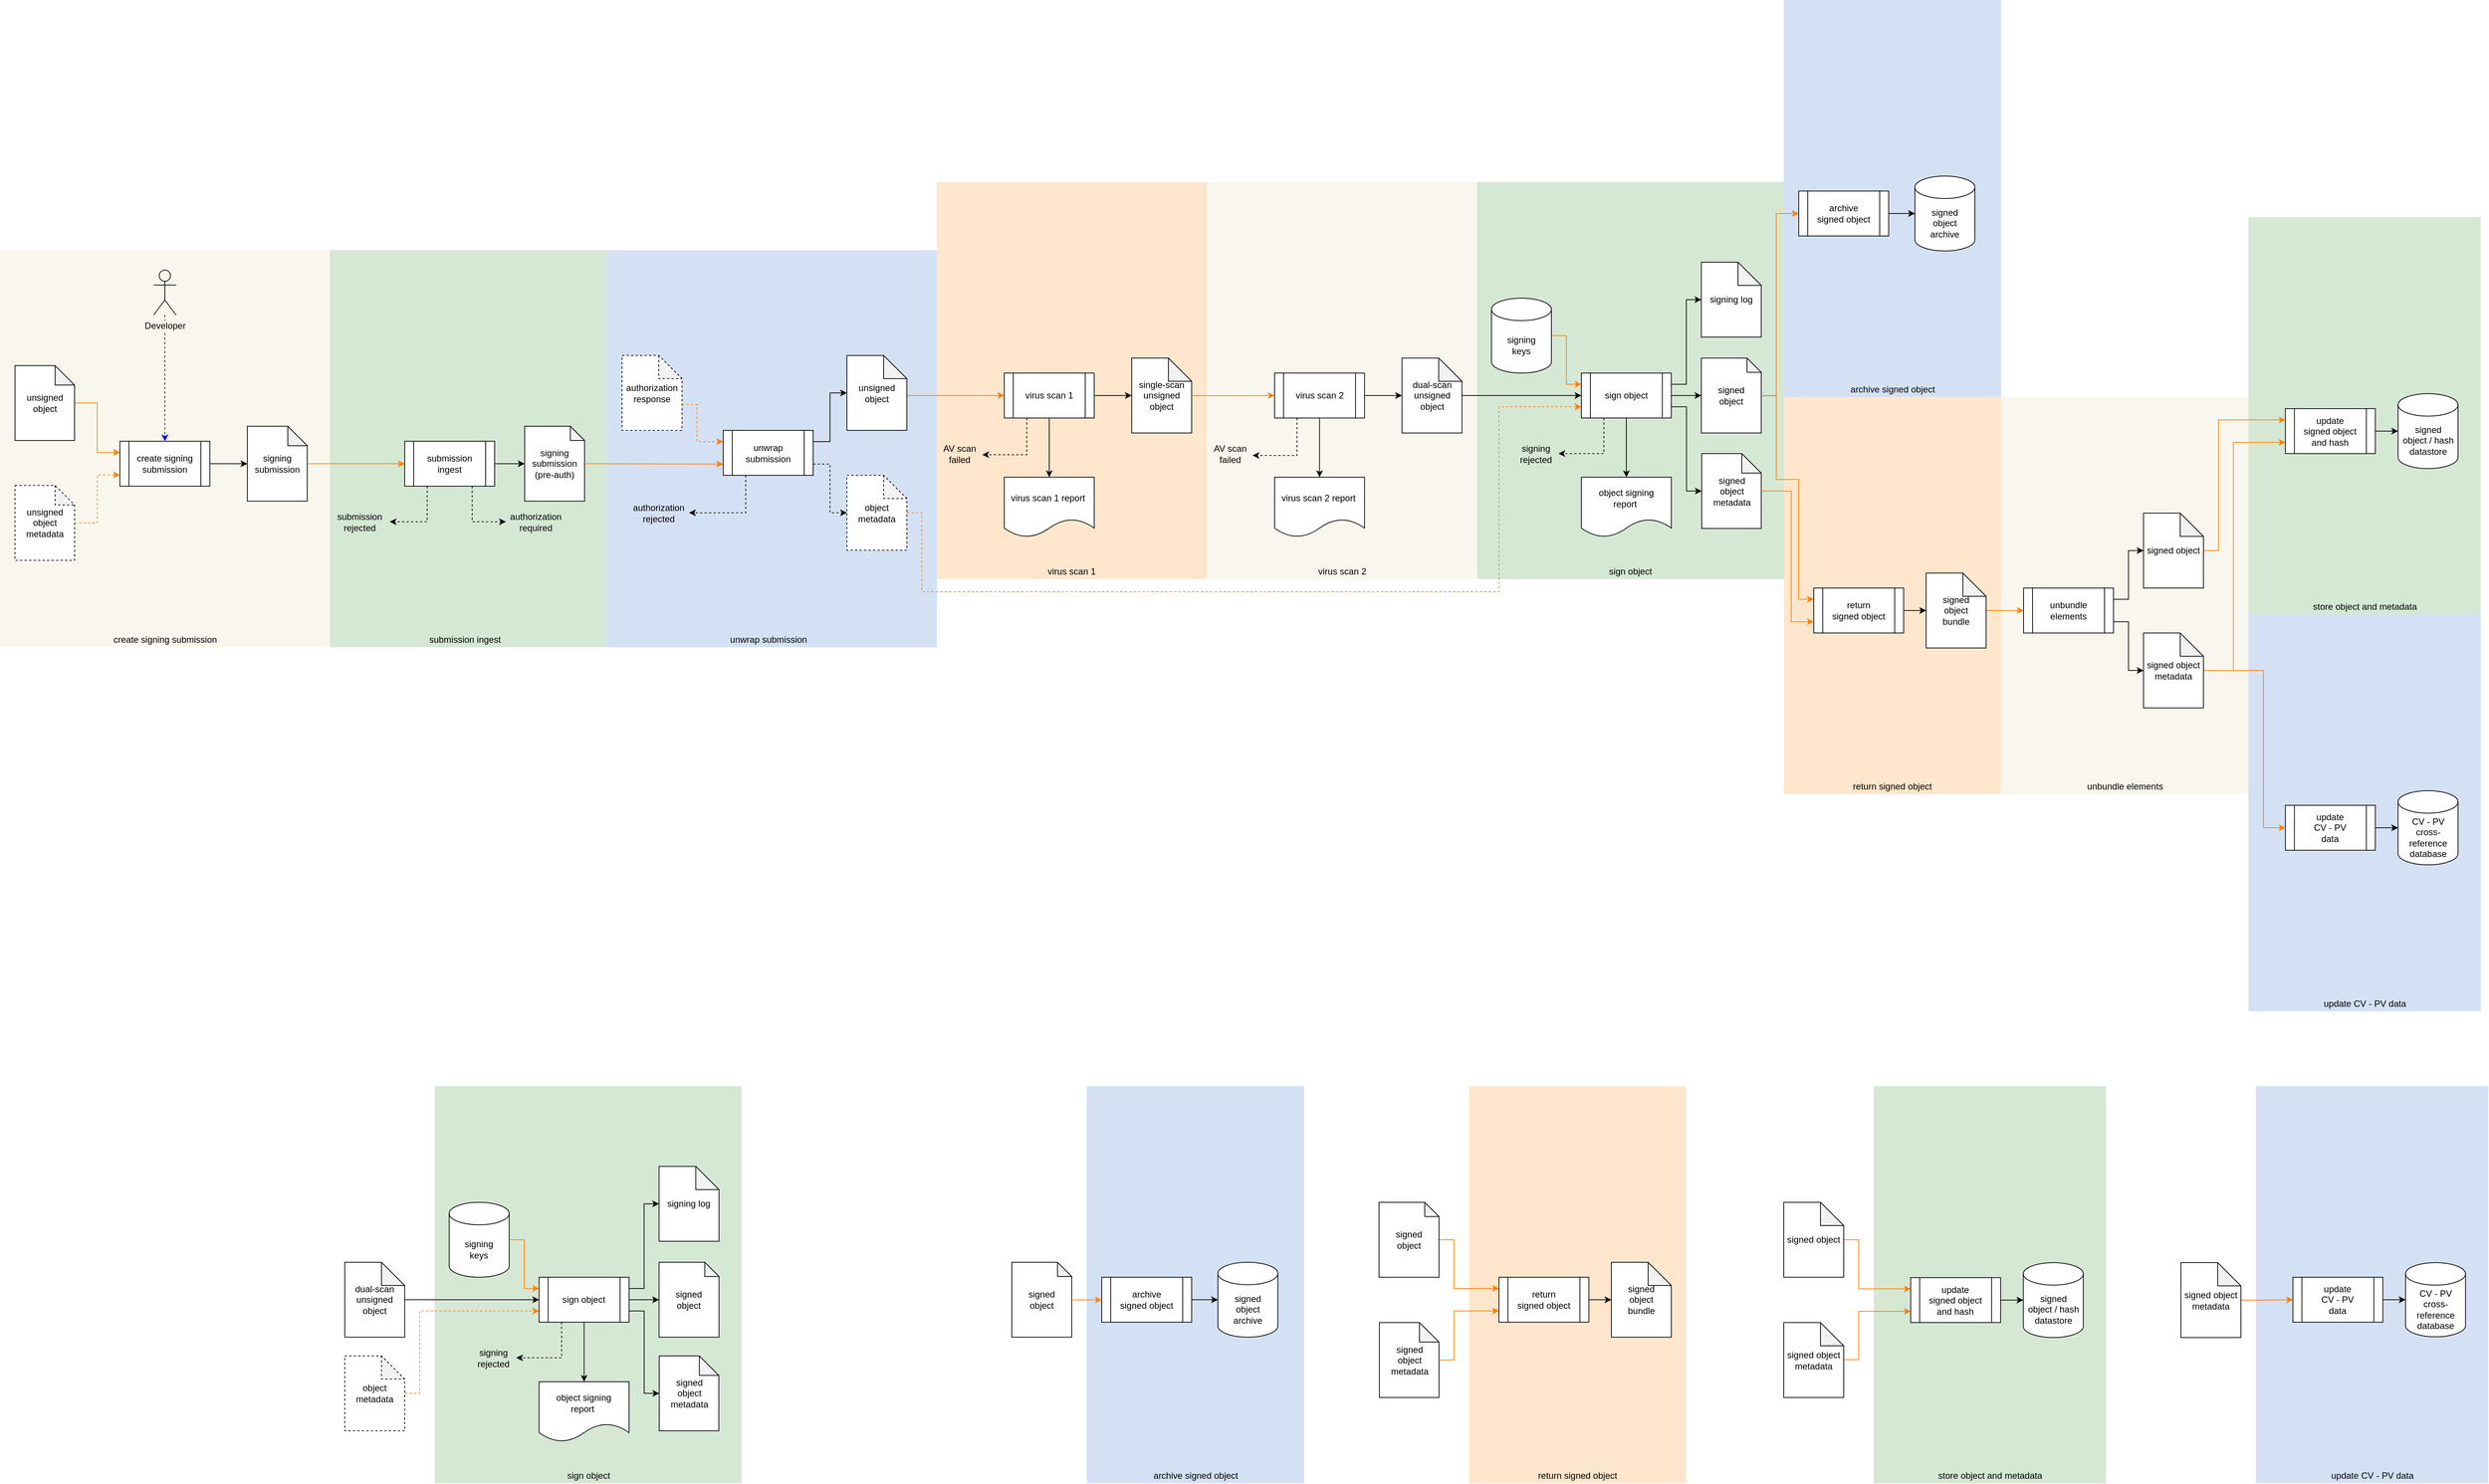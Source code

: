 <mxfile version="16.1.2" type="device"><diagram id="cmpXYvQYOxmgwdgMSDEy" name="Page-1"><mxGraphModel dx="2756" dy="334" grid="1" gridSize="10" guides="1" tooltips="1" connect="1" arrows="1" fold="1" page="0" pageScale="1" pageWidth="850" pageHeight="1100" math="0" shadow="0"><root><mxCell id="0"/><mxCell id="1" parent="0"/><mxCell id="w0ObExXYRD_VKfMTqr2Q-119" value="" style="rounded=0;whiteSpace=wrap;html=1;strokeColor=none;fillColor=#D5E8D4;" parent="1" vertex="1"><mxGeometry x="3110" y="1740" width="310" height="530" as="geometry"/></mxCell><mxCell id="w0ObExXYRD_VKfMTqr2Q-144" value="" style="rounded=0;whiteSpace=wrap;html=1;strokeColor=none;fillColor=#D4E1F5;" parent="1" vertex="1"><mxGeometry x="3110" y="2270" width="310" height="530" as="geometry"/></mxCell><mxCell id="w0ObExXYRD_VKfMTqr2Q-120" value="" style="rounded=0;whiteSpace=wrap;html=1;strokeColor=none;fillColor=#F9F7ED;" parent="1" vertex="1"><mxGeometry x="2780" y="1980" width="330" height="530" as="geometry"/></mxCell><mxCell id="w0ObExXYRD_VKfMTqr2Q-109" value="" style="rounded=0;whiteSpace=wrap;html=1;strokeColor=none;fillColor=#FFE6CC;" parent="1" vertex="1"><mxGeometry x="2490" y="1980" width="290" height="530" as="geometry"/></mxCell><mxCell id="w0ObExXYRD_VKfMTqr2Q-81" value="" style="rounded=0;whiteSpace=wrap;html=1;strokeColor=none;fillColor=#D5E8D4;" parent="1" vertex="1"><mxGeometry x="2080.64" y="1693" width="409.36" height="530" as="geometry"/></mxCell><mxCell id="w0ObExXYRD_VKfMTqr2Q-88" value="" style="rounded=0;whiteSpace=wrap;html=1;strokeColor=none;fillColor=#D4E1F5;" parent="1" vertex="1"><mxGeometry x="2490" y="1450" width="290" height="530" as="geometry"/></mxCell><mxCell id="w0ObExXYRD_VKfMTqr2Q-1" value="" style="rounded=0;whiteSpace=wrap;html=1;strokeColor=none;fillColor=#F9F7ED;" parent="1" vertex="1"><mxGeometry x="110" y="1784" width="440" height="530" as="geometry"/></mxCell><mxCell id="w0ObExXYRD_VKfMTqr2Q-2" value="" style="rounded=0;whiteSpace=wrap;html=1;strokeColor=none;fillColor=#D5E8D4;" parent="1" vertex="1"><mxGeometry x="550" y="1784" width="370" height="530" as="geometry"/></mxCell><mxCell id="w0ObExXYRD_VKfMTqr2Q-3" style="edgeStyle=orthogonalEdgeStyle;rounded=0;orthogonalLoop=1;jettySize=auto;html=1;exitX=1;exitY=0.5;exitDx=0;exitDy=0;entryX=0;entryY=0.5;entryDx=0;entryDy=0;entryPerimeter=0;" parent="1" source="w0ObExXYRD_VKfMTqr2Q-6" target="w0ObExXYRD_VKfMTqr2Q-8" edge="1"><mxGeometry relative="1" as="geometry"/></mxCell><mxCell id="w0ObExXYRD_VKfMTqr2Q-4" style="edgeStyle=orthogonalEdgeStyle;rounded=0;orthogonalLoop=1;jettySize=auto;html=1;exitX=0.25;exitY=1;exitDx=0;exitDy=0;entryX=1;entryY=0.5;entryDx=0;entryDy=0;dashed=1;" parent="1" source="w0ObExXYRD_VKfMTqr2Q-6" target="w0ObExXYRD_VKfMTqr2Q-9" edge="1"><mxGeometry relative="1" as="geometry"/></mxCell><mxCell id="w0ObExXYRD_VKfMTqr2Q-6" value="submission ingest" style="shape=process;whiteSpace=wrap;html=1;backgroundOutline=1;" parent="1" vertex="1"><mxGeometry x="650" y="2039" width="120" height="60" as="geometry"/></mxCell><mxCell id="w0ObExXYRD_VKfMTqr2Q-7" value="submission ingest" style="text;html=1;align=center;verticalAlign=middle;resizable=0;points=[];autosize=1;" parent="1" vertex="1"><mxGeometry x="675" y="2294" width="110" height="20" as="geometry"/></mxCell><mxCell id="w0ObExXYRD_VKfMTqr2Q-8" value="signing submission&lt;br&gt;(pre-auth)" style="shape=note;whiteSpace=wrap;html=1;backgroundOutline=1;darkOpacity=0.05;size=19;" parent="1" vertex="1"><mxGeometry x="810" y="2019" width="80" height="100" as="geometry"/></mxCell><mxCell id="w0ObExXYRD_VKfMTqr2Q-9" value="submission rejected" style="text;html=1;strokeColor=none;fillColor=none;align=center;verticalAlign=middle;whiteSpace=wrap;rounded=0;" parent="1" vertex="1"><mxGeometry x="550" y="2126.5" width="80" height="40" as="geometry"/></mxCell><mxCell id="w0ObExXYRD_VKfMTqr2Q-13" style="edgeStyle=orthogonalEdgeStyle;rounded=0;orthogonalLoop=1;jettySize=auto;html=1;exitX=1;exitY=0.5;exitDx=0;exitDy=0;entryX=0;entryY=0.5;entryDx=0;entryDy=0;entryPerimeter=0;" parent="1" source="w0ObExXYRD_VKfMTqr2Q-14" target="w0ObExXYRD_VKfMTqr2Q-20" edge="1"><mxGeometry relative="1" as="geometry"/></mxCell><mxCell id="w0ObExXYRD_VKfMTqr2Q-14" value="create signing submission" style="shape=process;whiteSpace=wrap;html=1;backgroundOutline=1;" parent="1" vertex="1"><mxGeometry x="270" y="2039" width="120" height="60" as="geometry"/></mxCell><mxCell id="w0ObExXYRD_VKfMTqr2Q-15" value="create signing submission" style="text;html=1;align=center;verticalAlign=middle;resizable=0;points=[];autosize=1;" parent="1" vertex="1"><mxGeometry x="255" y="2294" width="150" height="20" as="geometry"/></mxCell><mxCell id="w0ObExXYRD_VKfMTqr2Q-16" style="edgeStyle=orthogonalEdgeStyle;rounded=0;orthogonalLoop=1;jettySize=auto;html=1;entryX=0;entryY=0.25;entryDx=0;entryDy=0;strokeColor=#FF8000;" parent="1" source="w0ObExXYRD_VKfMTqr2Q-17" target="w0ObExXYRD_VKfMTqr2Q-14" edge="1"><mxGeometry relative="1" as="geometry"/></mxCell><mxCell id="w0ObExXYRD_VKfMTqr2Q-17" value="unsigned object" style="shape=note;whiteSpace=wrap;html=1;backgroundOutline=1;darkOpacity=0.05;size=26;" parent="1" vertex="1"><mxGeometry x="130" y="1938" width="79.5" height="100" as="geometry"/></mxCell><mxCell id="w0ObExXYRD_VKfMTqr2Q-20" value="signing submission" style="shape=note;whiteSpace=wrap;html=1;backgroundOutline=1;darkOpacity=0.05;size=26;" parent="1" vertex="1"><mxGeometry x="440" y="2019" width="80" height="100" as="geometry"/></mxCell><mxCell id="w0ObExXYRD_VKfMTqr2Q-25" style="edgeStyle=orthogonalEdgeStyle;rounded=0;orthogonalLoop=1;jettySize=auto;html=1;dashed=1;strokeColor=#0000FF;entryX=0.5;entryY=0;entryDx=0;entryDy=0;" parent="1" source="w0ObExXYRD_VKfMTqr2Q-26" target="w0ObExXYRD_VKfMTqr2Q-14" edge="1"><mxGeometry relative="1" as="geometry"><Array as="points"><mxPoint x="330" y="1960"/><mxPoint x="330" y="1960"/></Array></mxGeometry></mxCell><mxCell id="w0ObExXYRD_VKfMTqr2Q-26" value="&lt;span style=&quot;background-color: rgb(249 , 247 , 237)&quot;&gt;Developer&lt;/span&gt;" style="shape=umlActor;verticalLabelPosition=bottom;verticalAlign=top;html=1;outlineConnect=0;fillColor=none;" parent="1" vertex="1"><mxGeometry x="315" y="1810.5" width="30" height="60" as="geometry"/></mxCell><mxCell id="w0ObExXYRD_VKfMTqr2Q-29" style="edgeStyle=orthogonalEdgeStyle;rounded=0;orthogonalLoop=1;jettySize=auto;html=1;strokeColor=#FF8000;exitX=1.013;exitY=0.5;exitDx=0;exitDy=0;exitPerimeter=0;entryX=0;entryY=0.5;entryDx=0;entryDy=0;" parent="1" source="w0ObExXYRD_VKfMTqr2Q-20" target="w0ObExXYRD_VKfMTqr2Q-6" edge="1"><mxGeometry relative="1" as="geometry"><mxPoint x="140" y="2344" as="sourcePoint"/><mxPoint x="149" y="1630" as="targetPoint"/><Array as="points"/></mxGeometry></mxCell><mxCell id="w0ObExXYRD_VKfMTqr2Q-30" value="signed&lt;br&gt;object / hash datastore" style="shape=cylinder3;whiteSpace=wrap;html=1;boundedLbl=1;backgroundOutline=1;size=15;" parent="1" vertex="1"><mxGeometry x="3309.68" y="1975.5" width="80" height="100" as="geometry"/></mxCell><mxCell id="w0ObExXYRD_VKfMTqr2Q-31" value="CV - PV cross-reference&lt;br&gt;database" style="shape=cylinder3;whiteSpace=wrap;html=1;boundedLbl=1;backgroundOutline=1;size=15;" parent="1" vertex="1"><mxGeometry x="3309.68" y="2505.5" width="80" height="99" as="geometry"/></mxCell><mxCell id="w0ObExXYRD_VKfMTqr2Q-32" value="" style="rounded=0;whiteSpace=wrap;html=1;strokeColor=none;fillColor=#D4E1F5;" parent="1" vertex="1"><mxGeometry x="920" y="1784" width="440" height="530" as="geometry"/></mxCell><mxCell id="w0ObExXYRD_VKfMTqr2Q-33" value="" style="rounded=0;whiteSpace=wrap;html=1;strokeColor=none;fillColor=#FFE6CC;" parent="1" vertex="1"><mxGeometry x="1360" y="1693" width="360" height="530" as="geometry"/></mxCell><mxCell id="w0ObExXYRD_VKfMTqr2Q-34" style="edgeStyle=orthogonalEdgeStyle;rounded=0;orthogonalLoop=1;jettySize=auto;html=1;exitX=0.25;exitY=1;exitDx=0;exitDy=0;dashed=1;entryX=1.011;entryY=0.55;entryDx=0;entryDy=0;entryPerimeter=0;" parent="1" source="w0ObExXYRD_VKfMTqr2Q-45" target="w0ObExXYRD_VKfMTqr2Q-47" edge="1"><mxGeometry relative="1" as="geometry"><mxPoint x="1406" y="2053" as="targetPoint"/><Array as="points"><mxPoint x="1480" y="2057"/></Array></mxGeometry></mxCell><mxCell id="w0ObExXYRD_VKfMTqr2Q-38" style="edgeStyle=orthogonalEdgeStyle;rounded=0;orthogonalLoop=1;jettySize=auto;html=1;exitX=1;exitY=0.25;exitDx=0;exitDy=0;entryX=0;entryY=0.5;entryDx=0;entryDy=0;entryPerimeter=0;" parent="1" source="w0ObExXYRD_VKfMTqr2Q-39" target="w0ObExXYRD_VKfMTqr2Q-50" edge="1"><mxGeometry relative="1" as="geometry"><mxPoint x="1210" y="2069" as="targetPoint"/></mxGeometry></mxCell><mxCell id="w0ObExXYRD_VKfMTqr2Q-70" style="edgeStyle=orthogonalEdgeStyle;rounded=0;orthogonalLoop=1;jettySize=auto;html=1;exitX=1;exitY=0.75;exitDx=0;exitDy=0;entryX=0;entryY=0.5;entryDx=0;entryDy=0;entryPerimeter=0;dashed=1;" parent="1" source="w0ObExXYRD_VKfMTqr2Q-39" target="w0ObExXYRD_VKfMTqr2Q-69" edge="1"><mxGeometry relative="1" as="geometry"/></mxCell><mxCell id="w0ObExXYRD_VKfMTqr2Q-39" value="unwrap submission" style="shape=process;whiteSpace=wrap;html=1;backgroundOutline=1;" parent="1" vertex="1"><mxGeometry x="1075" y="2024.5" width="120" height="60" as="geometry"/></mxCell><mxCell id="w0ObExXYRD_VKfMTqr2Q-40" value="unwrap submission" style="text;html=1;align=center;verticalAlign=middle;resizable=0;points=[];autosize=1;" parent="1" vertex="1"><mxGeometry x="1075" y="2294" width="120" height="20" as="geometry"/></mxCell><mxCell id="w0ObExXYRD_VKfMTqr2Q-41" value="single-scan unsigned object" style="shape=note;whiteSpace=wrap;html=1;backgroundOutline=1;darkOpacity=0.05;size=31;" parent="1" vertex="1"><mxGeometry x="1620" y="1928" width="80" height="100" as="geometry"/></mxCell><mxCell id="w0ObExXYRD_VKfMTqr2Q-43" style="edgeStyle=orthogonalEdgeStyle;rounded=0;orthogonalLoop=1;jettySize=auto;html=1;exitX=1;exitY=0.5;exitDx=0;exitDy=0;entryX=0;entryY=0.5;entryDx=0;entryDy=0;entryPerimeter=0;" parent="1" source="w0ObExXYRD_VKfMTqr2Q-45" target="w0ObExXYRD_VKfMTqr2Q-41" edge="1"><mxGeometry relative="1" as="geometry"/></mxCell><mxCell id="w0ObExXYRD_VKfMTqr2Q-44" style="edgeStyle=orthogonalEdgeStyle;rounded=0;orthogonalLoop=1;jettySize=auto;html=1;exitX=0.5;exitY=1;exitDx=0;exitDy=0;entryX=0.5;entryY=0;entryDx=0;entryDy=0;" parent="1" source="w0ObExXYRD_VKfMTqr2Q-45" target="w0ObExXYRD_VKfMTqr2Q-48" edge="1"><mxGeometry relative="1" as="geometry"/></mxCell><mxCell id="w0ObExXYRD_VKfMTqr2Q-45" value="virus scan 1" style="shape=process;whiteSpace=wrap;html=1;backgroundOutline=1;" parent="1" vertex="1"><mxGeometry x="1450" y="1948" width="120" height="60" as="geometry"/></mxCell><mxCell id="w0ObExXYRD_VKfMTqr2Q-46" value="virus scan 1" style="text;html=1;strokeColor=none;fillColor=none;align=center;verticalAlign=middle;whiteSpace=wrap;rounded=0;" parent="1" vertex="1"><mxGeometry x="1360" y="2203" width="360" height="20" as="geometry"/></mxCell><mxCell id="w0ObExXYRD_VKfMTqr2Q-47" value="AV scan&lt;br&gt;failed" style="text;html=1;align=center;verticalAlign=middle;resizable=0;points=[];autosize=1;" parent="1" vertex="1"><mxGeometry x="1360" y="2040.5" width="60" height="30" as="geometry"/></mxCell><mxCell id="w0ObExXYRD_VKfMTqr2Q-48" value="virus scan 1 report&amp;nbsp;" style="shape=document;whiteSpace=wrap;html=1;boundedLbl=1;" parent="1" vertex="1"><mxGeometry x="1450" y="2087" width="120" height="80" as="geometry"/></mxCell><mxCell id="w0ObExXYRD_VKfMTqr2Q-49" style="edgeStyle=orthogonalEdgeStyle;rounded=0;orthogonalLoop=1;jettySize=auto;html=1;strokeColor=#FF8000;exitX=0.992;exitY=0.525;exitDx=0;exitDy=0;exitPerimeter=0;entryX=0;entryY=0.5;entryDx=0;entryDy=0;" parent="1" source="w0ObExXYRD_VKfMTqr2Q-50" target="w0ObExXYRD_VKfMTqr2Q-45" edge="1"><mxGeometry relative="1" as="geometry"><Array as="points"><mxPoint x="1450" y="1978"/></Array><mxPoint x="1460" y="2520" as="targetPoint"/></mxGeometry></mxCell><mxCell id="w0ObExXYRD_VKfMTqr2Q-50" value="unsigned object" style="shape=note;whiteSpace=wrap;html=1;backgroundOutline=1;darkOpacity=0.05;size=31;" parent="1" vertex="1"><mxGeometry x="1240" y="1924.5" width="80" height="100" as="geometry"/></mxCell><mxCell id="w0ObExXYRD_VKfMTqr2Q-59" value="unsigned object&lt;br&gt;metadata" style="shape=note;whiteSpace=wrap;html=1;backgroundOutline=1;darkOpacity=0.05;size=26;dashed=1;" parent="1" vertex="1"><mxGeometry x="130" y="2098" width="79.5" height="100" as="geometry"/></mxCell><mxCell id="w0ObExXYRD_VKfMTqr2Q-60" style="edgeStyle=orthogonalEdgeStyle;rounded=0;orthogonalLoop=1;jettySize=auto;html=1;entryX=0;entryY=0.75;entryDx=0;entryDy=0;strokeColor=#FF8000;dashed=1;" parent="1" source="w0ObExXYRD_VKfMTqr2Q-59" target="w0ObExXYRD_VKfMTqr2Q-14" edge="1"><mxGeometry relative="1" as="geometry"><mxPoint x="277.25" y="2208" as="targetPoint"/></mxGeometry></mxCell><mxCell id="w0ObExXYRD_VKfMTqr2Q-61" style="edgeStyle=orthogonalEdgeStyle;rounded=0;orthogonalLoop=1;jettySize=auto;html=1;exitX=0.75;exitY=1;exitDx=0;exitDy=0;entryX=0;entryY=0.5;entryDx=0;entryDy=0;dashed=1;" parent="1" source="w0ObExXYRD_VKfMTqr2Q-6" target="w0ObExXYRD_VKfMTqr2Q-62" edge="1"><mxGeometry relative="1" as="geometry"><mxPoint x="920" y="2086.5" as="sourcePoint"/></mxGeometry></mxCell><mxCell id="w0ObExXYRD_VKfMTqr2Q-62" value="authorization required" style="text;html=1;strokeColor=none;fillColor=none;align=center;verticalAlign=middle;whiteSpace=wrap;rounded=0;" parent="1" vertex="1"><mxGeometry x="785" y="2126.5" width="80" height="40" as="geometry"/></mxCell><mxCell id="w0ObExXYRD_VKfMTqr2Q-63" value="authorization rejected" style="text;html=1;strokeColor=none;fillColor=none;align=center;verticalAlign=middle;whiteSpace=wrap;rounded=0;" parent="1" vertex="1"><mxGeometry x="949.36" y="2114.5" width="80" height="40" as="geometry"/></mxCell><mxCell id="w0ObExXYRD_VKfMTqr2Q-64" style="edgeStyle=orthogonalEdgeStyle;rounded=0;orthogonalLoop=1;jettySize=auto;html=1;exitX=0.25;exitY=1;exitDx=0;exitDy=0;entryX=1;entryY=0.5;entryDx=0;entryDy=0;dashed=1;" parent="1" source="w0ObExXYRD_VKfMTqr2Q-39" target="w0ObExXYRD_VKfMTqr2Q-63" edge="1"><mxGeometry relative="1" as="geometry"><mxPoint x="1050" y="2099" as="sourcePoint"/></mxGeometry></mxCell><mxCell id="w0ObExXYRD_VKfMTqr2Q-65" style="edgeStyle=orthogonalEdgeStyle;rounded=0;orthogonalLoop=1;jettySize=auto;html=1;strokeColor=#FF8000;entryX=0;entryY=0.75;entryDx=0;entryDy=0;" parent="1" target="w0ObExXYRD_VKfMTqr2Q-39" edge="1"><mxGeometry relative="1" as="geometry"><mxPoint x="890" y="2069" as="sourcePoint"/><mxPoint x="660" y="2079" as="targetPoint"/><Array as="points"/></mxGeometry></mxCell><mxCell id="w0ObExXYRD_VKfMTqr2Q-66" value="authorization response" style="shape=note;whiteSpace=wrap;html=1;backgroundOutline=1;darkOpacity=0.05;size=31;dashed=1;" parent="1" vertex="1"><mxGeometry x="940" y="1924.5" width="80" height="100" as="geometry"/></mxCell><mxCell id="w0ObExXYRD_VKfMTqr2Q-67" style="edgeStyle=orthogonalEdgeStyle;rounded=0;orthogonalLoop=1;jettySize=auto;html=1;entryX=0;entryY=0.25;entryDx=0;entryDy=0;strokeColor=#FF8000;exitX=0;exitY=0;exitDx=80;exitDy=65.5;exitPerimeter=0;dashed=1;" parent="1" source="w0ObExXYRD_VKfMTqr2Q-66" target="w0ObExXYRD_VKfMTqr2Q-39" edge="1"><mxGeometry relative="1" as="geometry"><Array as="points"><mxPoint x="1040" y="1990"/><mxPoint x="1040" y="2040"/></Array><mxPoint x="1200" y="1961" as="targetPoint"/></mxGeometry></mxCell><mxCell id="w0ObExXYRD_VKfMTqr2Q-105" style="edgeStyle=orthogonalEdgeStyle;rounded=0;orthogonalLoop=1;jettySize=auto;html=1;entryX=0;entryY=0.75;entryDx=0;entryDy=0;strokeColor=#FF8000;dashed=1;" parent="1" source="w0ObExXYRD_VKfMTqr2Q-69" target="w0ObExXYRD_VKfMTqr2Q-84" edge="1"><mxGeometry relative="1" as="geometry"><Array as="points"><mxPoint x="1340" y="2135"/><mxPoint x="1340" y="2240"/><mxPoint x="2110" y="2240"/><mxPoint x="2110" y="1993"/></Array></mxGeometry></mxCell><mxCell id="w0ObExXYRD_VKfMTqr2Q-69" value="object metadata" style="shape=note;whiteSpace=wrap;html=1;backgroundOutline=1;darkOpacity=0.05;size=31;dashed=1;" parent="1" vertex="1"><mxGeometry x="1240" y="2084.5" width="80" height="100" as="geometry"/></mxCell><mxCell id="w0ObExXYRD_VKfMTqr2Q-71" value="" style="rounded=0;whiteSpace=wrap;html=1;strokeColor=none;fillColor=#F9F7ED;" parent="1" vertex="1"><mxGeometry x="1720" y="1693" width="360" height="530" as="geometry"/></mxCell><mxCell id="w0ObExXYRD_VKfMTqr2Q-72" value="virus scan 2" style="shape=process;whiteSpace=wrap;html=1;backgroundOutline=1;" parent="1" vertex="1"><mxGeometry x="1810.64" y="1948" width="120" height="60" as="geometry"/></mxCell><mxCell id="w0ObExXYRD_VKfMTqr2Q-73" style="edgeStyle=orthogonalEdgeStyle;rounded=0;orthogonalLoop=1;jettySize=auto;html=1;exitX=0.25;exitY=1;exitDx=0;exitDy=0;dashed=1;entryX=1.011;entryY=0.55;entryDx=0;entryDy=0;entryPerimeter=0;" parent="1" source="w0ObExXYRD_VKfMTqr2Q-72" edge="1"><mxGeometry relative="1" as="geometry"><mxPoint x="1781.3" y="2058" as="targetPoint"/><Array as="points"><mxPoint x="1840.64" y="2058"/></Array></mxGeometry></mxCell><mxCell id="w0ObExXYRD_VKfMTqr2Q-74" value="AV scan&lt;br&gt;failed" style="text;html=1;align=center;verticalAlign=middle;resizable=0;points=[];autosize=1;" parent="1" vertex="1"><mxGeometry x="1720.64" y="2040.5" width="60" height="30" as="geometry"/></mxCell><mxCell id="w0ObExXYRD_VKfMTqr2Q-75" value="virus scan 2 report&amp;nbsp;" style="shape=document;whiteSpace=wrap;html=1;boundedLbl=1;" parent="1" vertex="1"><mxGeometry x="1810.64" y="2087" width="120" height="80" as="geometry"/></mxCell><mxCell id="w0ObExXYRD_VKfMTqr2Q-76" style="edgeStyle=orthogonalEdgeStyle;rounded=0;orthogonalLoop=1;jettySize=auto;html=1;exitX=0.5;exitY=1;exitDx=0;exitDy=0;entryX=0.5;entryY=0;entryDx=0;entryDy=0;" parent="1" source="w0ObExXYRD_VKfMTqr2Q-72" target="w0ObExXYRD_VKfMTqr2Q-75" edge="1"><mxGeometry relative="1" as="geometry"/></mxCell><mxCell id="w0ObExXYRD_VKfMTqr2Q-77" style="edgeStyle=orthogonalEdgeStyle;rounded=0;orthogonalLoop=1;jettySize=auto;html=1;exitX=1;exitY=0.5;exitDx=0;exitDy=0;entryX=0;entryY=0.5;entryDx=0;entryDy=0;entryPerimeter=0;" parent="1" source="w0ObExXYRD_VKfMTqr2Q-72" target="w0ObExXYRD_VKfMTqr2Q-78" edge="1"><mxGeometry relative="1" as="geometry"/></mxCell><mxCell id="w0ObExXYRD_VKfMTqr2Q-102" style="edgeStyle=orthogonalEdgeStyle;rounded=0;orthogonalLoop=1;jettySize=auto;html=1;entryX=0;entryY=0.5;entryDx=0;entryDy=0;" parent="1" source="w0ObExXYRD_VKfMTqr2Q-78" target="w0ObExXYRD_VKfMTqr2Q-84" edge="1"><mxGeometry relative="1" as="geometry"/></mxCell><mxCell id="w0ObExXYRD_VKfMTqr2Q-78" value="dual-scan unsigned object" style="shape=note;whiteSpace=wrap;html=1;backgroundOutline=1;darkOpacity=0.05;size=31;" parent="1" vertex="1"><mxGeometry x="1980.64" y="1928" width="80" height="100" as="geometry"/></mxCell><mxCell id="w0ObExXYRD_VKfMTqr2Q-79" style="edgeStyle=orthogonalEdgeStyle;rounded=0;orthogonalLoop=1;jettySize=auto;html=1;strokeColor=#FF8000;entryX=0;entryY=0.5;entryDx=0;entryDy=0;exitX=0.995;exitY=0.502;exitDx=0;exitDy=0;exitPerimeter=0;" parent="1" source="w0ObExXYRD_VKfMTqr2Q-41" target="w0ObExXYRD_VKfMTqr2Q-72" edge="1"><mxGeometry relative="1" as="geometry"><Array as="points"><mxPoint x="1780" y="1978"/><mxPoint x="1780" y="1978"/></Array><mxPoint x="1700" y="1978" as="sourcePoint"/><mxPoint x="1820.64" y="2520" as="targetPoint"/></mxGeometry></mxCell><mxCell id="w0ObExXYRD_VKfMTqr2Q-80" value="virus scan 2" style="text;html=1;strokeColor=none;fillColor=none;align=center;verticalAlign=middle;whiteSpace=wrap;rounded=0;" parent="1" vertex="1"><mxGeometry x="1720.64" y="2203" width="360" height="20" as="geometry"/></mxCell><mxCell id="w0ObExXYRD_VKfMTqr2Q-82" style="edgeStyle=orthogonalEdgeStyle;rounded=0;orthogonalLoop=1;jettySize=auto;html=1;exitX=1;exitY=0.5;exitDx=0;exitDy=0;entryX=0;entryY=0.5;entryDx=0;entryDy=0;entryPerimeter=0;" parent="1" source="w0ObExXYRD_VKfMTqr2Q-84" target="w0ObExXYRD_VKfMTqr2Q-86" edge="1"><mxGeometry relative="1" as="geometry"/></mxCell><mxCell id="w0ObExXYRD_VKfMTqr2Q-83" style="edgeStyle=orthogonalEdgeStyle;rounded=0;orthogonalLoop=1;jettySize=auto;html=1;exitX=0.25;exitY=1;exitDx=0;exitDy=0;entryX=1;entryY=0.5;entryDx=0;entryDy=0;dashed=1;" parent="1" source="w0ObExXYRD_VKfMTqr2Q-84" target="w0ObExXYRD_VKfMTqr2Q-87" edge="1"><mxGeometry relative="1" as="geometry"/></mxCell><mxCell id="w0ObExXYRD_VKfMTqr2Q-107" style="edgeStyle=orthogonalEdgeStyle;rounded=0;orthogonalLoop=1;jettySize=auto;html=1;exitX=1;exitY=0.25;exitDx=0;exitDy=0;entryX=0;entryY=0.5;entryDx=0;entryDy=0;entryPerimeter=0;strokeColor=#000000;" parent="1" source="w0ObExXYRD_VKfMTqr2Q-84" target="w0ObExXYRD_VKfMTqr2Q-106" edge="1"><mxGeometry relative="1" as="geometry"/></mxCell><mxCell id="BdFAa4q51Xvc4VTEZ1Y6-72" style="edgeStyle=orthogonalEdgeStyle;rounded=0;orthogonalLoop=1;jettySize=auto;html=1;exitX=1;exitY=0.75;exitDx=0;exitDy=0;entryX=0;entryY=0.5;entryDx=0;entryDy=0;entryPerimeter=0;" edge="1" parent="1" source="w0ObExXYRD_VKfMTqr2Q-84" target="BdFAa4q51Xvc4VTEZ1Y6-70"><mxGeometry relative="1" as="geometry"/></mxCell><mxCell id="w0ObExXYRD_VKfMTqr2Q-84" value="sign object" style="shape=process;whiteSpace=wrap;html=1;backgroundOutline=1;" parent="1" vertex="1"><mxGeometry x="2220.0" y="1948" width="120" height="60" as="geometry"/></mxCell><mxCell id="w0ObExXYRD_VKfMTqr2Q-85" value="sign object" style="text;html=1;align=center;verticalAlign=middle;resizable=0;points=[];autosize=1;" parent="1" vertex="1"><mxGeometry x="2250.32" y="2203" width="70" height="20" as="geometry"/></mxCell><mxCell id="w0ObExXYRD_VKfMTqr2Q-118" style="edgeStyle=orthogonalEdgeStyle;rounded=0;orthogonalLoop=1;jettySize=auto;html=1;entryX=0;entryY=0.25;entryDx=0;entryDy=0;strokeColor=#FF8000;" parent="1" source="w0ObExXYRD_VKfMTqr2Q-86" target="w0ObExXYRD_VKfMTqr2Q-114" edge="1"><mxGeometry relative="1" as="geometry"><Array as="points"><mxPoint x="2480" y="1978"/><mxPoint x="2480" y="2090"/><mxPoint x="2510" y="2090"/><mxPoint x="2510" y="2250"/></Array></mxGeometry></mxCell><mxCell id="w0ObExXYRD_VKfMTqr2Q-86" value="signed&lt;br&gt;object" style="shape=note;whiteSpace=wrap;html=1;backgroundOutline=1;darkOpacity=0.05;size=19;" parent="1" vertex="1"><mxGeometry x="2380.0" y="1928" width="80" height="100" as="geometry"/></mxCell><mxCell id="w0ObExXYRD_VKfMTqr2Q-87" value="signing rejected" style="text;html=1;strokeColor=none;fillColor=none;align=center;verticalAlign=middle;whiteSpace=wrap;rounded=0;" parent="1" vertex="1"><mxGeometry x="2130" y="2035.5" width="59.36" height="40" as="geometry"/></mxCell><mxCell id="w0ObExXYRD_VKfMTqr2Q-89" style="edgeStyle=orthogonalEdgeStyle;rounded=0;orthogonalLoop=1;jettySize=auto;html=1;exitX=1;exitY=0.5;exitDx=0;exitDy=0;entryX=0;entryY=0.5;entryDx=0;entryDy=0;entryPerimeter=0;" parent="1" source="w0ObExXYRD_VKfMTqr2Q-91" target="w0ObExXYRD_VKfMTqr2Q-108" edge="1"><mxGeometry relative="1" as="geometry"><mxPoint x="2780.0" y="1735" as="targetPoint"/></mxGeometry></mxCell><mxCell id="w0ObExXYRD_VKfMTqr2Q-91" value="archive&lt;br&gt;signed object" style="shape=process;whiteSpace=wrap;html=1;backgroundOutline=1;" parent="1" vertex="1"><mxGeometry x="2510.0" y="1705" width="120" height="60" as="geometry"/></mxCell><mxCell id="w0ObExXYRD_VKfMTqr2Q-92" value="archive signed object" style="text;html=1;align=center;verticalAlign=middle;resizable=0;points=[];autosize=1;" parent="1" vertex="1"><mxGeometry x="2570.0" y="1960" width="130" height="20" as="geometry"/></mxCell><mxCell id="w0ObExXYRD_VKfMTqr2Q-98" style="edgeStyle=orthogonalEdgeStyle;rounded=0;orthogonalLoop=1;jettySize=auto;html=1;strokeColor=#FF8000;entryX=0;entryY=0.5;entryDx=0;entryDy=0;exitX=0.999;exitY=0.503;exitDx=0;exitDy=0;exitPerimeter=0;" parent="1" source="w0ObExXYRD_VKfMTqr2Q-86" target="w0ObExXYRD_VKfMTqr2Q-91" edge="1"><mxGeometry relative="1" as="geometry"><mxPoint x="2420.64" y="1978" as="sourcePoint"/><mxPoint x="2190.64" y="1988" as="targetPoint"/><Array as="points"><mxPoint x="2480" y="1978"/><mxPoint x="2480" y="1735"/></Array></mxGeometry></mxCell><mxCell id="w0ObExXYRD_VKfMTqr2Q-104" style="edgeStyle=orthogonalEdgeStyle;rounded=0;orthogonalLoop=1;jettySize=auto;html=1;entryX=0;entryY=0.25;entryDx=0;entryDy=0;strokeColor=#FF8000;" parent="1" source="w0ObExXYRD_VKfMTqr2Q-103" target="w0ObExXYRD_VKfMTqr2Q-84" edge="1"><mxGeometry relative="1" as="geometry"/></mxCell><mxCell id="w0ObExXYRD_VKfMTqr2Q-103" value="signing&lt;br&gt;keys" style="shape=cylinder3;whiteSpace=wrap;html=1;boundedLbl=1;backgroundOutline=1;size=15;" parent="1" vertex="1"><mxGeometry x="2100" y="1848" width="80" height="100" as="geometry"/></mxCell><mxCell id="w0ObExXYRD_VKfMTqr2Q-106" value="signing log" style="shape=note;whiteSpace=wrap;html=1;backgroundOutline=1;darkOpacity=0.05;size=31;" parent="1" vertex="1"><mxGeometry x="2380.0" y="1800" width="80" height="100" as="geometry"/></mxCell><mxCell id="w0ObExXYRD_VKfMTqr2Q-108" value="signed&lt;br&gt;object&lt;br&gt;archive" style="shape=cylinder3;whiteSpace=wrap;html=1;boundedLbl=1;backgroundOutline=1;size=15;" parent="1" vertex="1"><mxGeometry x="2665" y="1685" width="80" height="100" as="geometry"/></mxCell><mxCell id="w0ObExXYRD_VKfMTqr2Q-141" style="edgeStyle=orthogonalEdgeStyle;rounded=0;orthogonalLoop=1;jettySize=auto;html=1;entryX=0;entryY=0.5;entryDx=0;entryDy=0;strokeColor=#FF8000;" parent="1" source="w0ObExXYRD_VKfMTqr2Q-111" target="w0ObExXYRD_VKfMTqr2Q-121" edge="1"><mxGeometry relative="1" as="geometry"/></mxCell><mxCell id="w0ObExXYRD_VKfMTqr2Q-111" value="signed&lt;br&gt;object&lt;br&gt;bundle" style="shape=note;whiteSpace=wrap;html=1;backgroundOutline=1;darkOpacity=0.05;size=31;" parent="1" vertex="1"><mxGeometry x="2680" y="2215" width="80" height="100" as="geometry"/></mxCell><mxCell id="w0ObExXYRD_VKfMTqr2Q-112" style="edgeStyle=orthogonalEdgeStyle;rounded=0;orthogonalLoop=1;jettySize=auto;html=1;exitX=1;exitY=0.5;exitDx=0;exitDy=0;entryX=0;entryY=0.5;entryDx=0;entryDy=0;entryPerimeter=0;" parent="1" source="w0ObExXYRD_VKfMTqr2Q-114" target="w0ObExXYRD_VKfMTqr2Q-111" edge="1"><mxGeometry relative="1" as="geometry"/></mxCell><mxCell id="w0ObExXYRD_VKfMTqr2Q-114" value="return&lt;br&gt;signed object" style="shape=process;whiteSpace=wrap;html=1;backgroundOutline=1;" parent="1" vertex="1"><mxGeometry x="2530" y="2235" width="120" height="60" as="geometry"/></mxCell><mxCell id="w0ObExXYRD_VKfMTqr2Q-115" value="return signed object" style="text;html=1;strokeColor=none;fillColor=none;align=center;verticalAlign=middle;whiteSpace=wrap;rounded=0;" parent="1" vertex="1"><mxGeometry x="2490" y="2490" width="290" height="20" as="geometry"/></mxCell><mxCell id="w0ObExXYRD_VKfMTqr2Q-143" style="edgeStyle=orthogonalEdgeStyle;rounded=0;orthogonalLoop=1;jettySize=auto;html=1;exitX=1;exitY=0.75;exitDx=0;exitDy=0;entryX=0;entryY=0.5;entryDx=0;entryDy=0;entryPerimeter=0;strokeColor=#000000;" parent="1" source="w0ObExXYRD_VKfMTqr2Q-121" target="w0ObExXYRD_VKfMTqr2Q-142" edge="1"><mxGeometry relative="1" as="geometry"/></mxCell><mxCell id="w0ObExXYRD_VKfMTqr2Q-121" value="unbundle elements" style="shape=process;whiteSpace=wrap;html=1;backgroundOutline=1;" parent="1" vertex="1"><mxGeometry x="2810" y="2235" width="120" height="60" as="geometry"/></mxCell><mxCell id="w0ObExXYRD_VKfMTqr2Q-126" style="edgeStyle=orthogonalEdgeStyle;rounded=0;orthogonalLoop=1;jettySize=auto;html=1;exitX=1;exitY=0.25;exitDx=0;exitDy=0;entryX=0;entryY=0.5;entryDx=0;entryDy=0;entryPerimeter=0;" parent="1" source="w0ObExXYRD_VKfMTqr2Q-121" target="w0ObExXYRD_VKfMTqr2Q-128" edge="1"><mxGeometry relative="1" as="geometry"/></mxCell><mxCell id="w0ObExXYRD_VKfMTqr2Q-127" style="edgeStyle=orthogonalEdgeStyle;rounded=0;orthogonalLoop=1;jettySize=auto;html=1;entryX=0;entryY=0.25;entryDx=0;entryDy=0;strokeColor=#FF8000;" parent="1" source="w0ObExXYRD_VKfMTqr2Q-128" target="w0ObExXYRD_VKfMTqr2Q-134" edge="1"><mxGeometry relative="1" as="geometry"><Array as="points"><mxPoint x="3070" y="2185"/><mxPoint x="3070" y="2010"/></Array></mxGeometry></mxCell><mxCell id="w0ObExXYRD_VKfMTqr2Q-128" value="signed object" style="shape=note;whiteSpace=wrap;html=1;backgroundOutline=1;darkOpacity=0.05;size=31;" parent="1" vertex="1"><mxGeometry x="2970" y="2135" width="80" height="100" as="geometry"/></mxCell><mxCell id="w0ObExXYRD_VKfMTqr2Q-130" value="unbundle elements" style="text;html=1;strokeColor=none;fillColor=none;align=center;verticalAlign=middle;whiteSpace=wrap;rounded=0;" parent="1" vertex="1"><mxGeometry x="2780.64" y="2490" width="329.36" height="20" as="geometry"/></mxCell><mxCell id="w0ObExXYRD_VKfMTqr2Q-131" style="edgeStyle=orthogonalEdgeStyle;rounded=0;orthogonalLoop=1;jettySize=auto;html=1;exitX=1;exitY=0.5;exitDx=0;exitDy=0;entryX=0;entryY=0.5;entryDx=0;entryDy=0;entryPerimeter=0;" parent="1" source="w0ObExXYRD_VKfMTqr2Q-134" target="w0ObExXYRD_VKfMTqr2Q-30" edge="1"><mxGeometry relative="1" as="geometry"><mxPoint x="3319.04" y="2025.5" as="targetPoint"/></mxGeometry></mxCell><mxCell id="w0ObExXYRD_VKfMTqr2Q-134" value="update&lt;br&gt;signed object&lt;br&gt;and hash" style="shape=process;whiteSpace=wrap;html=1;backgroundOutline=1;" parent="1" vertex="1"><mxGeometry x="3159.36" y="1995.5" width="120" height="60" as="geometry"/></mxCell><mxCell id="w0ObExXYRD_VKfMTqr2Q-135" value="store object and metadata" style="text;html=1;align=center;verticalAlign=middle;resizable=0;points=[];autosize=1;" parent="1" vertex="1"><mxGeometry x="3190.0" y="2250" width="150" height="20" as="geometry"/></mxCell><mxCell id="w0ObExXYRD_VKfMTqr2Q-149" style="edgeStyle=orthogonalEdgeStyle;rounded=0;orthogonalLoop=1;jettySize=auto;html=1;entryX=0;entryY=0.5;entryDx=0;entryDy=0;strokeColor=#FF8000;" parent="1" source="w0ObExXYRD_VKfMTqr2Q-142" target="w0ObExXYRD_VKfMTqr2Q-146" edge="1"><mxGeometry relative="1" as="geometry"><Array as="points"><mxPoint x="3130" y="2345"/><mxPoint x="3130" y="2555"/></Array></mxGeometry></mxCell><mxCell id="w0ObExXYRD_VKfMTqr2Q-150" style="edgeStyle=orthogonalEdgeStyle;rounded=0;orthogonalLoop=1;jettySize=auto;html=1;entryX=0;entryY=0.75;entryDx=0;entryDy=0;strokeColor=#FF8000;" parent="1" source="w0ObExXYRD_VKfMTqr2Q-142" target="w0ObExXYRD_VKfMTqr2Q-134" edge="1"><mxGeometry relative="1" as="geometry"><Array as="points"><mxPoint x="3090" y="2345"/><mxPoint x="3090" y="2040"/></Array></mxGeometry></mxCell><mxCell id="w0ObExXYRD_VKfMTqr2Q-142" value="signed object metadata" style="shape=note;whiteSpace=wrap;html=1;backgroundOutline=1;darkOpacity=0.05;size=31;" parent="1" vertex="1"><mxGeometry x="2970" y="2295" width="80" height="100" as="geometry"/></mxCell><mxCell id="w0ObExXYRD_VKfMTqr2Q-145" style="edgeStyle=orthogonalEdgeStyle;rounded=0;orthogonalLoop=1;jettySize=auto;html=1;exitX=1;exitY=0.5;exitDx=0;exitDy=0;entryX=0;entryY=0.5;entryDx=0;entryDy=0;entryPerimeter=0;" parent="1" source="w0ObExXYRD_VKfMTqr2Q-146" target="w0ObExXYRD_VKfMTqr2Q-31" edge="1"><mxGeometry relative="1" as="geometry"><mxPoint x="3285.0" y="2555" as="targetPoint"/></mxGeometry></mxCell><mxCell id="w0ObExXYRD_VKfMTqr2Q-146" value="update&lt;br&gt;CV - PV&lt;br&gt;data" style="shape=process;whiteSpace=wrap;html=1;backgroundOutline=1;" parent="1" vertex="1"><mxGeometry x="3159.36" y="2525" width="120" height="60" as="geometry"/></mxCell><mxCell id="w0ObExXYRD_VKfMTqr2Q-147" value="update CV - PV data" style="text;html=1;align=center;verticalAlign=middle;resizable=0;points=[];autosize=1;" parent="1" vertex="1"><mxGeometry x="3200.0" y="2780" width="130" height="20" as="geometry"/></mxCell><mxCell id="BdFAa4q51Xvc4VTEZ1Y6-1" value="" style="rounded=0;whiteSpace=wrap;html=1;strokeColor=none;fillColor=#D5E8D4;" vertex="1" parent="1"><mxGeometry x="690.0" y="2900" width="409.36" height="530" as="geometry"/></mxCell><mxCell id="BdFAa4q51Xvc4VTEZ1Y6-2" style="edgeStyle=orthogonalEdgeStyle;rounded=0;orthogonalLoop=1;jettySize=auto;html=1;entryX=0;entryY=0.5;entryDx=0;entryDy=0;" edge="1" source="BdFAa4q51Xvc4VTEZ1Y6-3" target="BdFAa4q51Xvc4VTEZ1Y6-7" parent="1"><mxGeometry relative="1" as="geometry"/></mxCell><mxCell id="BdFAa4q51Xvc4VTEZ1Y6-3" value="dual-scan unsigned object" style="shape=note;whiteSpace=wrap;html=1;backgroundOutline=1;darkOpacity=0.05;size=31;" vertex="1" parent="1"><mxGeometry x="570.0" y="3135" width="80" height="100" as="geometry"/></mxCell><mxCell id="BdFAa4q51Xvc4VTEZ1Y6-4" style="edgeStyle=orthogonalEdgeStyle;rounded=0;orthogonalLoop=1;jettySize=auto;html=1;exitX=1;exitY=0.5;exitDx=0;exitDy=0;entryX=0;entryY=0.5;entryDx=0;entryDy=0;entryPerimeter=0;" edge="1" source="BdFAa4q51Xvc4VTEZ1Y6-7" target="BdFAa4q51Xvc4VTEZ1Y6-9" parent="1"><mxGeometry relative="1" as="geometry"/></mxCell><mxCell id="BdFAa4q51Xvc4VTEZ1Y6-5" style="edgeStyle=orthogonalEdgeStyle;rounded=0;orthogonalLoop=1;jettySize=auto;html=1;exitX=0.25;exitY=1;exitDx=0;exitDy=0;entryX=1;entryY=0.5;entryDx=0;entryDy=0;dashed=1;" edge="1" source="BdFAa4q51Xvc4VTEZ1Y6-7" target="BdFAa4q51Xvc4VTEZ1Y6-10" parent="1"><mxGeometry relative="1" as="geometry"/></mxCell><mxCell id="BdFAa4q51Xvc4VTEZ1Y6-6" style="edgeStyle=orthogonalEdgeStyle;rounded=0;orthogonalLoop=1;jettySize=auto;html=1;exitX=1;exitY=0.25;exitDx=0;exitDy=0;entryX=0;entryY=0.5;entryDx=0;entryDy=0;entryPerimeter=0;strokeColor=#000000;" edge="1" source="BdFAa4q51Xvc4VTEZ1Y6-7" target="BdFAa4q51Xvc4VTEZ1Y6-14" parent="1"><mxGeometry relative="1" as="geometry"/></mxCell><mxCell id="BdFAa4q51Xvc4VTEZ1Y6-76" style="edgeStyle=orthogonalEdgeStyle;rounded=0;orthogonalLoop=1;jettySize=auto;html=1;exitX=1;exitY=0.75;exitDx=0;exitDy=0;entryX=0;entryY=0.5;entryDx=0;entryDy=0;entryPerimeter=0;" edge="1" parent="1" source="BdFAa4q51Xvc4VTEZ1Y6-7" target="BdFAa4q51Xvc4VTEZ1Y6-75"><mxGeometry relative="1" as="geometry"/></mxCell><mxCell id="BdFAa4q51Xvc4VTEZ1Y6-7" value="sign object" style="shape=process;whiteSpace=wrap;html=1;backgroundOutline=1;" vertex="1" parent="1"><mxGeometry x="829.36" y="3155" width="120" height="60" as="geometry"/></mxCell><mxCell id="BdFAa4q51Xvc4VTEZ1Y6-8" value="sign object" style="text;html=1;align=center;verticalAlign=middle;resizable=0;points=[];autosize=1;" vertex="1" parent="1"><mxGeometry x="859.68" y="3410" width="70" height="20" as="geometry"/></mxCell><mxCell id="BdFAa4q51Xvc4VTEZ1Y6-9" value="signed&lt;br&gt;object" style="shape=note;whiteSpace=wrap;html=1;backgroundOutline=1;darkOpacity=0.05;size=19;" vertex="1" parent="1"><mxGeometry x="989.36" y="3135" width="80" height="100" as="geometry"/></mxCell><mxCell id="BdFAa4q51Xvc4VTEZ1Y6-10" value="signing rejected" style="text;html=1;strokeColor=none;fillColor=none;align=center;verticalAlign=middle;whiteSpace=wrap;rounded=0;" vertex="1" parent="1"><mxGeometry x="739.36" y="3242.5" width="59.36" height="40" as="geometry"/></mxCell><mxCell id="BdFAa4q51Xvc4VTEZ1Y6-12" style="edgeStyle=orthogonalEdgeStyle;rounded=0;orthogonalLoop=1;jettySize=auto;html=1;entryX=0;entryY=0.25;entryDx=0;entryDy=0;strokeColor=#FF8000;" edge="1" source="BdFAa4q51Xvc4VTEZ1Y6-13" target="BdFAa4q51Xvc4VTEZ1Y6-7" parent="1"><mxGeometry relative="1" as="geometry"/></mxCell><mxCell id="BdFAa4q51Xvc4VTEZ1Y6-13" value="signing&lt;br&gt;keys" style="shape=cylinder3;whiteSpace=wrap;html=1;boundedLbl=1;backgroundOutline=1;size=15;" vertex="1" parent="1"><mxGeometry x="709.36" y="3055" width="80" height="100" as="geometry"/></mxCell><mxCell id="BdFAa4q51Xvc4VTEZ1Y6-14" value="signing log" style="shape=note;whiteSpace=wrap;html=1;backgroundOutline=1;darkOpacity=0.05;size=31;" vertex="1" parent="1"><mxGeometry x="989.36" y="3007" width="80" height="100" as="geometry"/></mxCell><mxCell id="BdFAa4q51Xvc4VTEZ1Y6-15" value="object metadata" style="shape=note;whiteSpace=wrap;html=1;backgroundOutline=1;darkOpacity=0.05;size=31;dashed=1;" vertex="1" parent="1"><mxGeometry x="570.0" y="3260" width="80" height="100" as="geometry"/></mxCell><mxCell id="BdFAa4q51Xvc4VTEZ1Y6-16" style="edgeStyle=orthogonalEdgeStyle;rounded=0;orthogonalLoop=1;jettySize=auto;html=1;entryX=0;entryY=0.75;entryDx=0;entryDy=0;strokeColor=#FF8000;dashed=1;exitX=1.005;exitY=0.5;exitDx=0;exitDy=0;exitPerimeter=0;" edge="1" source="BdFAa4q51Xvc4VTEZ1Y6-15" target="BdFAa4q51Xvc4VTEZ1Y6-7" parent="1"><mxGeometry relative="1" as="geometry"><Array as="points"><mxPoint x="670" y="3310"/><mxPoint x="670" y="3200"/></Array></mxGeometry></mxCell><mxCell id="BdFAa4q51Xvc4VTEZ1Y6-17" value="" style="rounded=0;whiteSpace=wrap;html=1;strokeColor=none;fillColor=#D4E1F5;" vertex="1" parent="1"><mxGeometry x="1560" y="2900" width="290" height="530" as="geometry"/></mxCell><mxCell id="BdFAa4q51Xvc4VTEZ1Y6-18" value="signed&lt;br&gt;object" style="shape=note;whiteSpace=wrap;html=1;backgroundOutline=1;darkOpacity=0.05;size=19;" vertex="1" parent="1"><mxGeometry x="1460.0" y="3135" width="80" height="100" as="geometry"/></mxCell><mxCell id="BdFAa4q51Xvc4VTEZ1Y6-19" style="edgeStyle=orthogonalEdgeStyle;rounded=0;orthogonalLoop=1;jettySize=auto;html=1;exitX=1;exitY=0.5;exitDx=0;exitDy=0;entryX=0;entryY=0.5;entryDx=0;entryDy=0;entryPerimeter=0;" edge="1" source="BdFAa4q51Xvc4VTEZ1Y6-20" target="BdFAa4q51Xvc4VTEZ1Y6-24" parent="1"><mxGeometry relative="1" as="geometry"><mxPoint x="1850.0" y="3185" as="targetPoint"/></mxGeometry></mxCell><mxCell id="BdFAa4q51Xvc4VTEZ1Y6-20" value="archive&lt;br&gt;signed object" style="shape=process;whiteSpace=wrap;html=1;backgroundOutline=1;" vertex="1" parent="1"><mxGeometry x="1580.0" y="3155" width="120" height="60" as="geometry"/></mxCell><mxCell id="BdFAa4q51Xvc4VTEZ1Y6-21" value="archive signed object" style="text;html=1;align=center;verticalAlign=middle;resizable=0;points=[];autosize=1;" vertex="1" parent="1"><mxGeometry x="1640.0" y="3410" width="130" height="20" as="geometry"/></mxCell><mxCell id="BdFAa4q51Xvc4VTEZ1Y6-22" style="edgeStyle=orthogonalEdgeStyle;rounded=0;orthogonalLoop=1;jettySize=auto;html=1;strokeColor=#FF8000;entryX=0;entryY=0.5;entryDx=0;entryDy=0;exitX=0.999;exitY=0.503;exitDx=0;exitDy=0;exitPerimeter=0;" edge="1" source="BdFAa4q51Xvc4VTEZ1Y6-18" target="BdFAa4q51Xvc4VTEZ1Y6-20" parent="1"><mxGeometry relative="1" as="geometry"><mxPoint x="1490.64" y="3428" as="sourcePoint"/><mxPoint x="1260.64" y="3438" as="targetPoint"/><Array as="points"><mxPoint x="1550" y="3185"/><mxPoint x="1550" y="3185"/></Array></mxGeometry></mxCell><mxCell id="BdFAa4q51Xvc4VTEZ1Y6-24" value="signed&lt;br&gt;object&lt;br&gt;archive" style="shape=cylinder3;whiteSpace=wrap;html=1;boundedLbl=1;backgroundOutline=1;size=15;" vertex="1" parent="1"><mxGeometry x="1735" y="3135" width="80" height="100" as="geometry"/></mxCell><mxCell id="BdFAa4q51Xvc4VTEZ1Y6-25" value="" style="rounded=0;whiteSpace=wrap;html=1;strokeColor=none;fillColor=#FFE6CC;" vertex="1" parent="1"><mxGeometry x="2070.0" y="2900" width="290" height="530" as="geometry"/></mxCell><mxCell id="BdFAa4q51Xvc4VTEZ1Y6-26" style="edgeStyle=orthogonalEdgeStyle;rounded=0;orthogonalLoop=1;jettySize=auto;html=1;entryX=0;entryY=0.25;entryDx=0;entryDy=0;strokeColor=#FF8000;" edge="1" source="BdFAa4q51Xvc4VTEZ1Y6-27" target="BdFAa4q51Xvc4VTEZ1Y6-31" parent="1"><mxGeometry relative="1" as="geometry"><Array as="points"><mxPoint x="2050" y="3105"/><mxPoint x="2050" y="3170"/></Array></mxGeometry></mxCell><mxCell id="BdFAa4q51Xvc4VTEZ1Y6-27" value="signed&lt;br&gt;object" style="shape=note;whiteSpace=wrap;html=1;backgroundOutline=1;darkOpacity=0.05;size=19;" vertex="1" parent="1"><mxGeometry x="1950.0" y="3055" width="80" height="100" as="geometry"/></mxCell><mxCell id="BdFAa4q51Xvc4VTEZ1Y6-29" value="signed&lt;br&gt;object&lt;br&gt;bundle" style="shape=note;whiteSpace=wrap;html=1;backgroundOutline=1;darkOpacity=0.05;size=31;" vertex="1" parent="1"><mxGeometry x="2260.0" y="3135" width="80" height="100" as="geometry"/></mxCell><mxCell id="BdFAa4q51Xvc4VTEZ1Y6-30" style="edgeStyle=orthogonalEdgeStyle;rounded=0;orthogonalLoop=1;jettySize=auto;html=1;exitX=1;exitY=0.5;exitDx=0;exitDy=0;entryX=0;entryY=0.5;entryDx=0;entryDy=0;entryPerimeter=0;" edge="1" source="BdFAa4q51Xvc4VTEZ1Y6-31" target="BdFAa4q51Xvc4VTEZ1Y6-29" parent="1"><mxGeometry relative="1" as="geometry"/></mxCell><mxCell id="BdFAa4q51Xvc4VTEZ1Y6-31" value="return&lt;br&gt;signed object" style="shape=process;whiteSpace=wrap;html=1;backgroundOutline=1;" vertex="1" parent="1"><mxGeometry x="2110.0" y="3155" width="120" height="60" as="geometry"/></mxCell><mxCell id="BdFAa4q51Xvc4VTEZ1Y6-32" value="return signed object" style="text;html=1;strokeColor=none;fillColor=none;align=center;verticalAlign=middle;whiteSpace=wrap;rounded=0;" vertex="1" parent="1"><mxGeometry x="2070.0" y="3410" width="290" height="20" as="geometry"/></mxCell><mxCell id="BdFAa4q51Xvc4VTEZ1Y6-49" value="" style="rounded=0;whiteSpace=wrap;html=1;strokeColor=none;fillColor=#D5E8D4;" vertex="1" parent="1"><mxGeometry x="2610" y="2900" width="310" height="530" as="geometry"/></mxCell><mxCell id="BdFAa4q51Xvc4VTEZ1Y6-50" value="signed&lt;br&gt;object / hash datastore" style="shape=cylinder3;whiteSpace=wrap;html=1;boundedLbl=1;backgroundOutline=1;size=15;" vertex="1" parent="1"><mxGeometry x="2809.68" y="3135.5" width="80" height="100" as="geometry"/></mxCell><mxCell id="BdFAa4q51Xvc4VTEZ1Y6-51" style="edgeStyle=orthogonalEdgeStyle;rounded=0;orthogonalLoop=1;jettySize=auto;html=1;entryX=0;entryY=0.25;entryDx=0;entryDy=0;strokeColor=#FF8000;" edge="1" source="BdFAa4q51Xvc4VTEZ1Y6-52" target="BdFAa4q51Xvc4VTEZ1Y6-54" parent="1"><mxGeometry relative="1" as="geometry"><Array as="points"><mxPoint x="2590" y="3105"/><mxPoint x="2590" y="3170"/></Array></mxGeometry></mxCell><mxCell id="BdFAa4q51Xvc4VTEZ1Y6-52" value="signed object" style="shape=note;whiteSpace=wrap;html=1;backgroundOutline=1;darkOpacity=0.05;size=31;" vertex="1" parent="1"><mxGeometry x="2490" y="3055" width="80" height="100" as="geometry"/></mxCell><mxCell id="BdFAa4q51Xvc4VTEZ1Y6-53" style="edgeStyle=orthogonalEdgeStyle;rounded=0;orthogonalLoop=1;jettySize=auto;html=1;exitX=1;exitY=0.5;exitDx=0;exitDy=0;entryX=0;entryY=0.5;entryDx=0;entryDy=0;entryPerimeter=0;" edge="1" source="BdFAa4q51Xvc4VTEZ1Y6-54" target="BdFAa4q51Xvc4VTEZ1Y6-50" parent="1"><mxGeometry relative="1" as="geometry"><mxPoint x="2819.04" y="3185.5" as="targetPoint"/></mxGeometry></mxCell><mxCell id="BdFAa4q51Xvc4VTEZ1Y6-54" value="update&lt;br&gt;signed object&lt;br&gt;and hash" style="shape=process;whiteSpace=wrap;html=1;backgroundOutline=1;" vertex="1" parent="1"><mxGeometry x="2659.36" y="3155.5" width="120" height="60" as="geometry"/></mxCell><mxCell id="BdFAa4q51Xvc4VTEZ1Y6-55" value="store object and metadata" style="text;html=1;align=center;verticalAlign=middle;resizable=0;points=[];autosize=1;" vertex="1" parent="1"><mxGeometry x="2690.0" y="3410" width="150" height="20" as="geometry"/></mxCell><mxCell id="BdFAa4q51Xvc4VTEZ1Y6-56" style="edgeStyle=orthogonalEdgeStyle;rounded=0;orthogonalLoop=1;jettySize=auto;html=1;entryX=0;entryY=0.75;entryDx=0;entryDy=0;strokeColor=#FF8000;exitX=1.005;exitY=0.495;exitDx=0;exitDy=0;exitPerimeter=0;" edge="1" source="BdFAa4q51Xvc4VTEZ1Y6-57" target="BdFAa4q51Xvc4VTEZ1Y6-54" parent="1"><mxGeometry relative="1" as="geometry"><Array as="points"><mxPoint x="2590" y="3265"/><mxPoint x="2590" y="3201"/></Array></mxGeometry></mxCell><mxCell id="BdFAa4q51Xvc4VTEZ1Y6-57" value="signed object metadata" style="shape=note;whiteSpace=wrap;html=1;backgroundOutline=1;darkOpacity=0.05;size=31;" vertex="1" parent="1"><mxGeometry x="2490" y="3215.5" width="80" height="100" as="geometry"/></mxCell><mxCell id="BdFAa4q51Xvc4VTEZ1Y6-59" value="" style="rounded=0;whiteSpace=wrap;html=1;strokeColor=none;fillColor=#D4E1F5;" vertex="1" parent="1"><mxGeometry x="3120" y="2900" width="310" height="530" as="geometry"/></mxCell><mxCell id="BdFAa4q51Xvc4VTEZ1Y6-60" value="CV - PV cross-reference&lt;br&gt;database" style="shape=cylinder3;whiteSpace=wrap;html=1;boundedLbl=1;backgroundOutline=1;size=15;" vertex="1" parent="1"><mxGeometry x="3319.68" y="3135.5" width="80" height="99" as="geometry"/></mxCell><mxCell id="BdFAa4q51Xvc4VTEZ1Y6-61" style="edgeStyle=orthogonalEdgeStyle;rounded=0;orthogonalLoop=1;jettySize=auto;html=1;entryX=0;entryY=0.5;entryDx=0;entryDy=0;strokeColor=#FF8000;" edge="1" source="BdFAa4q51Xvc4VTEZ1Y6-62" target="BdFAa4q51Xvc4VTEZ1Y6-64" parent="1"><mxGeometry relative="1" as="geometry"><Array as="points"><mxPoint x="3130" y="3185"/><mxPoint x="3130" y="3185"/></Array></mxGeometry></mxCell><mxCell id="BdFAa4q51Xvc4VTEZ1Y6-62" value="signed object metadata" style="shape=note;whiteSpace=wrap;html=1;backgroundOutline=1;darkOpacity=0.05;size=31;" vertex="1" parent="1"><mxGeometry x="3020" y="3135.5" width="80" height="100" as="geometry"/></mxCell><mxCell id="BdFAa4q51Xvc4VTEZ1Y6-63" style="edgeStyle=orthogonalEdgeStyle;rounded=0;orthogonalLoop=1;jettySize=auto;html=1;exitX=1;exitY=0.5;exitDx=0;exitDy=0;entryX=0;entryY=0.5;entryDx=0;entryDy=0;entryPerimeter=0;" edge="1" source="BdFAa4q51Xvc4VTEZ1Y6-64" target="BdFAa4q51Xvc4VTEZ1Y6-60" parent="1"><mxGeometry relative="1" as="geometry"><mxPoint x="3295.0" y="3185" as="targetPoint"/></mxGeometry></mxCell><mxCell id="BdFAa4q51Xvc4VTEZ1Y6-64" value="update&lt;br&gt;CV - PV&lt;br&gt;data" style="shape=process;whiteSpace=wrap;html=1;backgroundOutline=1;" vertex="1" parent="1"><mxGeometry x="3169.36" y="3155" width="120" height="60" as="geometry"/></mxCell><mxCell id="BdFAa4q51Xvc4VTEZ1Y6-65" value="update CV - PV data" style="text;html=1;align=center;verticalAlign=middle;resizable=0;points=[];autosize=1;" vertex="1" parent="1"><mxGeometry x="3210.0" y="3410" width="130" height="20" as="geometry"/></mxCell><mxCell id="BdFAa4q51Xvc4VTEZ1Y6-66" value="object signing&lt;br&gt;report&amp;nbsp;" style="shape=document;whiteSpace=wrap;html=1;boundedLbl=1;" vertex="1" parent="1"><mxGeometry x="2220" y="2087" width="120" height="80" as="geometry"/></mxCell><mxCell id="BdFAa4q51Xvc4VTEZ1Y6-67" style="edgeStyle=orthogonalEdgeStyle;rounded=0;orthogonalLoop=1;jettySize=auto;html=1;exitX=0.5;exitY=1;exitDx=0;exitDy=0;entryX=0.5;entryY=0;entryDx=0;entryDy=0;" edge="1" target="BdFAa4q51Xvc4VTEZ1Y6-66" parent="1" source="w0ObExXYRD_VKfMTqr2Q-84"><mxGeometry relative="1" as="geometry"><mxPoint x="2280.0" y="2008" as="sourcePoint"/></mxGeometry></mxCell><mxCell id="BdFAa4q51Xvc4VTEZ1Y6-68" style="edgeStyle=orthogonalEdgeStyle;rounded=0;orthogonalLoop=1;jettySize=auto;html=1;exitX=0.5;exitY=1;exitDx=0;exitDy=0;entryX=0.5;entryY=0;entryDx=0;entryDy=0;" edge="1" target="BdFAa4q51Xvc4VTEZ1Y6-69" parent="1" source="BdFAa4q51Xvc4VTEZ1Y6-7"><mxGeometry relative="1" as="geometry"><mxPoint x="889.36" y="3215.5" as="sourcePoint"/></mxGeometry></mxCell><mxCell id="BdFAa4q51Xvc4VTEZ1Y6-69" value="object signing&lt;br&gt;report&amp;nbsp;" style="shape=document;whiteSpace=wrap;html=1;boundedLbl=1;" vertex="1" parent="1"><mxGeometry x="829.36" y="3294.5" width="120" height="80" as="geometry"/></mxCell><mxCell id="BdFAa4q51Xvc4VTEZ1Y6-70" value="signed&lt;br&gt;object&lt;br&gt;metadata" style="shape=note;whiteSpace=wrap;html=1;backgroundOutline=1;darkOpacity=0.05;size=26;" vertex="1" parent="1"><mxGeometry x="2380.5" y="2055.5" width="79.5" height="100" as="geometry"/></mxCell><mxCell id="BdFAa4q51Xvc4VTEZ1Y6-71" style="edgeStyle=orthogonalEdgeStyle;rounded=0;orthogonalLoop=1;jettySize=auto;html=1;entryX=0;entryY=0.75;entryDx=0;entryDy=0;strokeColor=#FF8000;" edge="1" source="BdFAa4q51Xvc4VTEZ1Y6-70" parent="1" target="w0ObExXYRD_VKfMTqr2Q-114"><mxGeometry relative="1" as="geometry"><mxPoint x="2520" y="2040" as="targetPoint"/><Array as="points"><mxPoint x="2500" y="2106"/><mxPoint x="2500" y="2280"/></Array></mxGeometry></mxCell><mxCell id="BdFAa4q51Xvc4VTEZ1Y6-73" value="signed&lt;br&gt;object&lt;br&gt;metadata" style="shape=note;whiteSpace=wrap;html=1;backgroundOutline=1;darkOpacity=0.05;size=26;" vertex="1" parent="1"><mxGeometry x="1950.5" y="3215.5" width="79.5" height="100" as="geometry"/></mxCell><mxCell id="BdFAa4q51Xvc4VTEZ1Y6-74" style="edgeStyle=orthogonalEdgeStyle;rounded=0;orthogonalLoop=1;jettySize=auto;html=1;entryX=0;entryY=0.75;entryDx=0;entryDy=0;strokeColor=#FF8000;" edge="1" source="BdFAa4q51Xvc4VTEZ1Y6-73" parent="1" target="BdFAa4q51Xvc4VTEZ1Y6-31"><mxGeometry relative="1" as="geometry"><mxPoint x="2139.5" y="3484.5" as="targetPoint"/><Array as="points"><mxPoint x="2050" y="3266"/><mxPoint x="2050" y="3200"/></Array></mxGeometry></mxCell><mxCell id="BdFAa4q51Xvc4VTEZ1Y6-75" value="signed&lt;br&gt;object&lt;br&gt;metadata" style="shape=note;whiteSpace=wrap;html=1;backgroundOutline=1;darkOpacity=0.05;size=26;" vertex="1" parent="1"><mxGeometry x="989.61" y="3260" width="79.5" height="100" as="geometry"/></mxCell></root></mxGraphModel></diagram></mxfile>